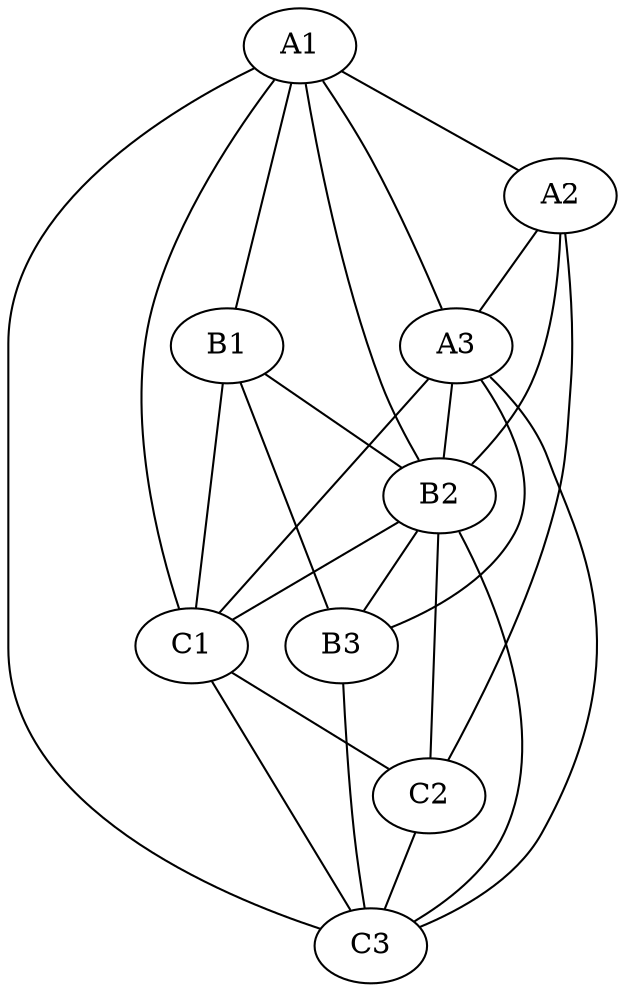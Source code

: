 graph Dama3x3 {
  A1 -- A2; A1 -- A3; A1 -- B1; A1 -- C1; A1 -- B2; A1 -- C3;
  A2 -- A3; A2 -- B2; A2 -- C2;
  A3 -- B3; A3 -- C3; A3 -- B2; A3 -- C1;
  B1 -- B2; B1 -- B3; B1 -- C1;
  B2 -- B3; B2 -- C2; B2 -- C3; B2 -- C1;
  B3 -- C3;
  C1 -- C2; C1 -- C3;
  C2 -- C3;
}
